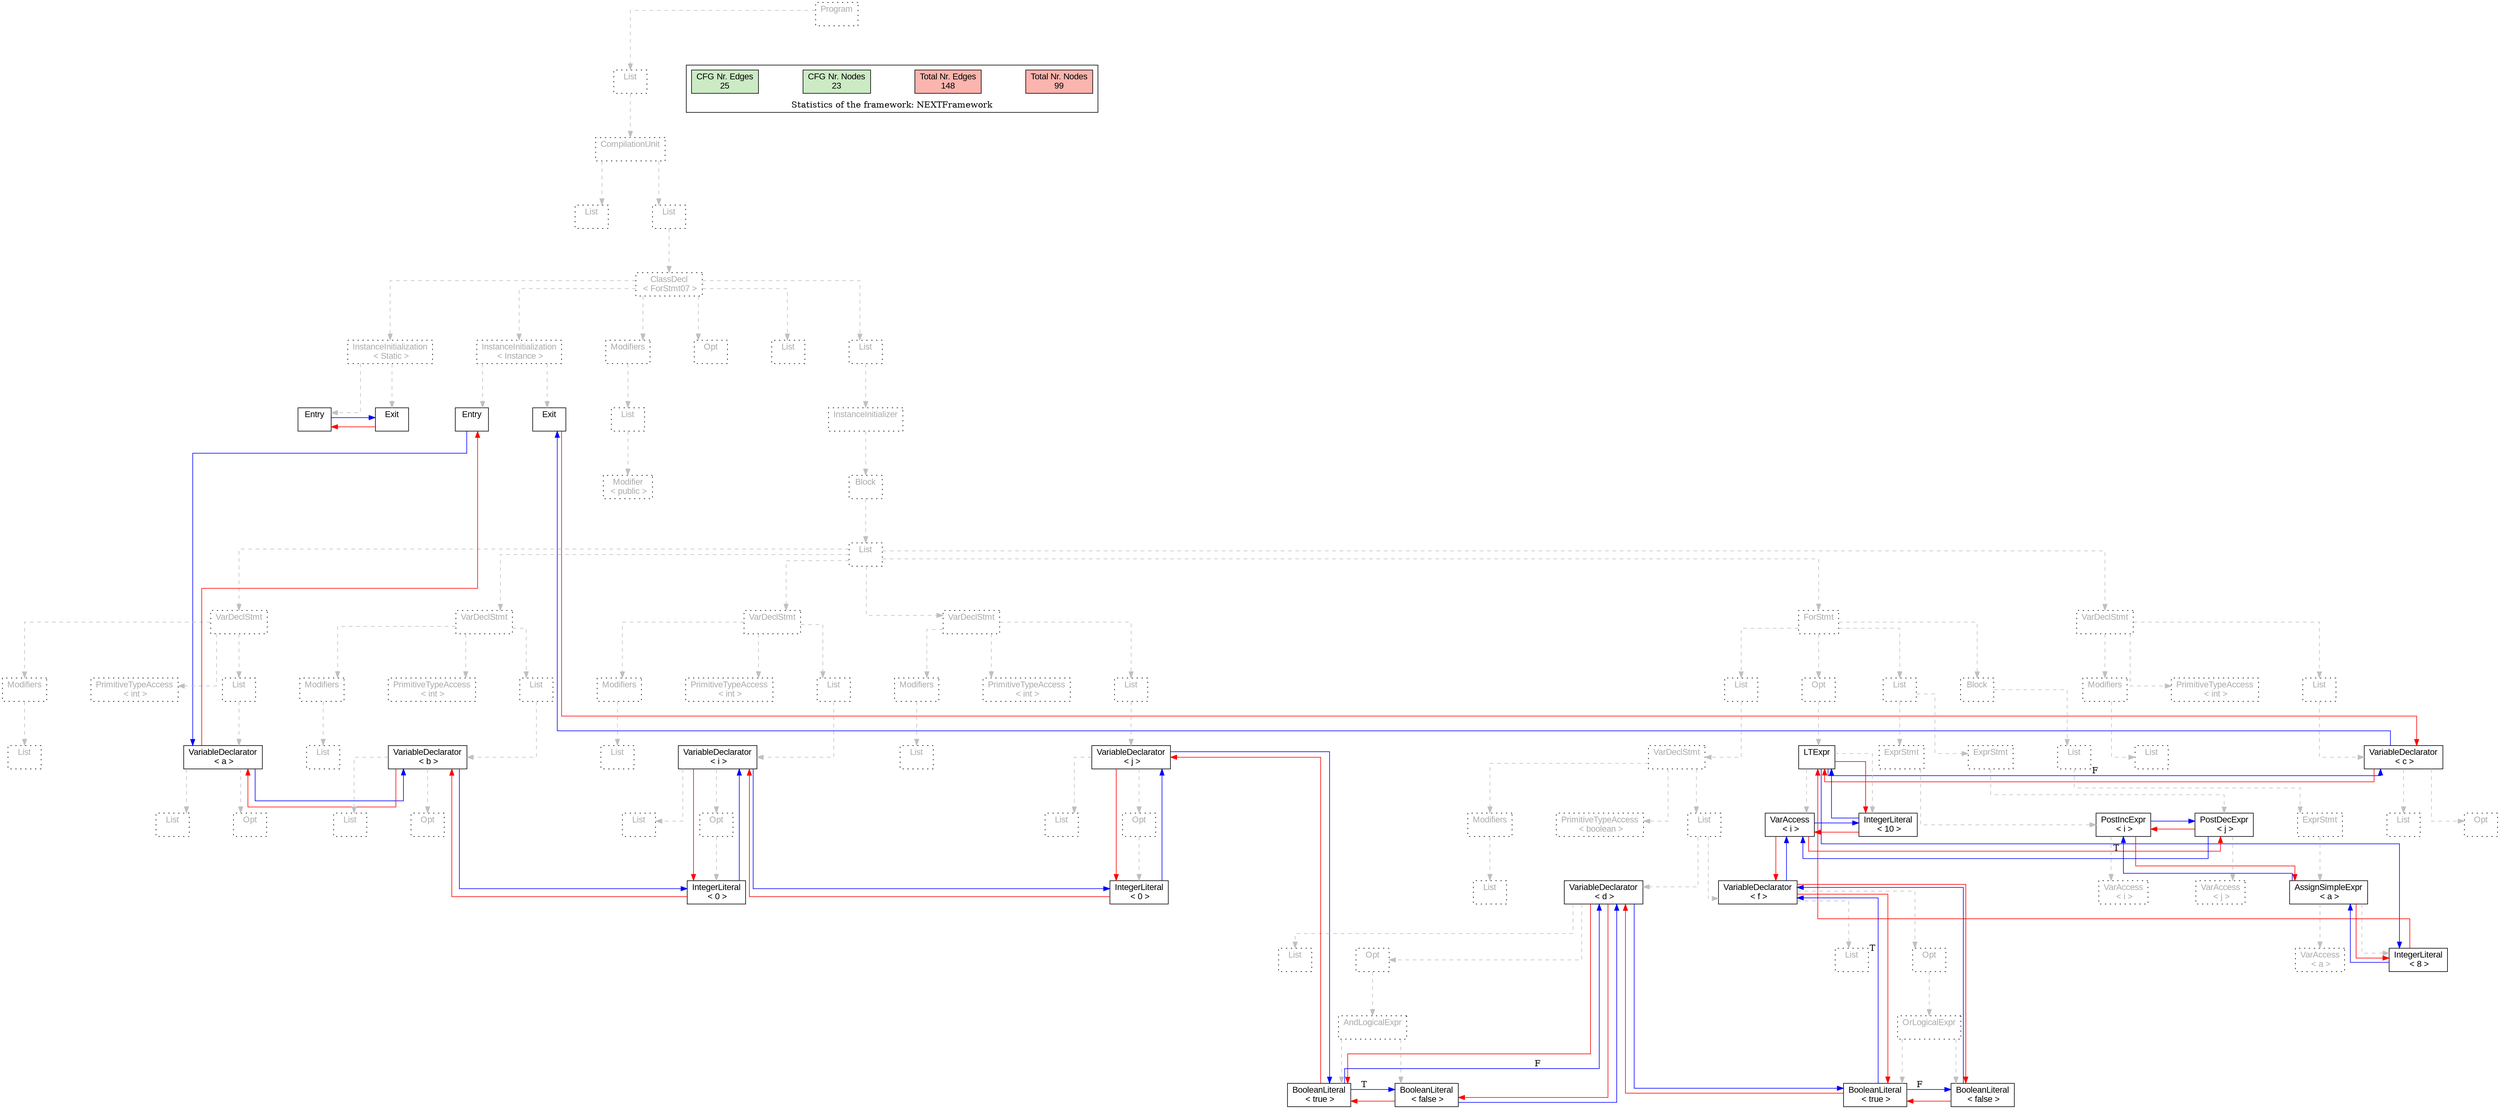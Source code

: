 digraph G {
graph [splines=ortho, nodesep="1", ranksep="1"]
node [shape=rect, fontname=Arial];
{ rank = same; "Program[0]"}
{ rank = same; "List[1]"}
{ rank = same; "CompilationUnit[2]"}
{ rank = same; "List[3]"; "List[4]"}
{ rank = same; "ClassDecl[5]"}
{ rank = same; "Modifiers[22]"; "Opt[25]"; "List[26]"; "List[27]"; "InstanceInitialization[6]"; "InstanceInitialization[14]"}
{ rank = same; "List[23]"; "InstanceInitializer[28]"; "Entry[7]"; "Exit[8]"; "Entry[15]"; "Exit[16]"}
{ rank = same; "Modifier[24]"; "Block[29]"}
{ rank = same; "List[30]"}
{ rank = same; "VarDeclStmt[31]"; "VarDeclStmt[39]"; "VarDeclStmt[47]"; "VarDeclStmt[56]"; "ForStmt[65]"; "VarDeclStmt[101]"}
{ rank = same; "Modifiers[32]"; "PrimitiveTypeAccess[34]"; "List[35]"; "Modifiers[40]"; "PrimitiveTypeAccess[42]"; "List[43]"; "Modifiers[48]"; "PrimitiveTypeAccess[50]"; "List[51]"; "Modifiers[57]"; "PrimitiveTypeAccess[59]"; "List[60]"; "List[66]"; "Opt[84]"; "List[88]"; "Block[95]"; "Modifiers[102]"; "PrimitiveTypeAccess[104]"; "List[105]"}
{ rank = same; "List[33]"; "VariableDeclarator[36]"; "List[41]"; "VariableDeclarator[44]"; "List[49]"; "VariableDeclarator[52]"; "List[58]"; "VariableDeclarator[61]"; "VarDeclStmt[67]"; "LTExpr[85]"; "ExprStmt[89]"; "ExprStmt[92]"; "List[96]"; "List[103]"; "VariableDeclarator[106]"}
{ rank = same; "List[37]"; "Opt[38]"; "List[45]"; "Opt[46]"; "List[53]"; "Opt[54]"; "List[62]"; "Opt[63]"; "Modifiers[68]"; "PrimitiveTypeAccess[70]"; "List[71]"; "VarAccess[86]"; "IntegerLiteral[87]"; "PostIncExpr[90]"; "PostDecExpr[93]"; "ExprStmt[97]"; "List[107]"; "Opt[108]"}
{ rank = same; "IntegerLiteral[55]"; "IntegerLiteral[64]"; "List[69]"; "VariableDeclarator[72]"; "VariableDeclarator[78]"; "VarAccess[91]"; "VarAccess[94]"; "AssignSimpleExpr[98]"}
{ rank = same; "List[73]"; "Opt[74]"; "List[79]"; "Opt[80]"; "VarAccess[99]"; "IntegerLiteral[100]"}
{ rank = same; "AndLogicalExpr[75]"; "OrLogicalExpr[81]"}
{ rank = same; "BooleanLiteral[76]"; "BooleanLiteral[77]"; "BooleanLiteral[82]"; "BooleanLiteral[83]"}
"Program[0]" [label="Program\n ", style= dotted   fillcolor="#eeeeee" fontcolor="#aaaaaa"  ]
"List[1]" [label="List\n ", style= dotted   fillcolor="#eeeeee" fontcolor="#aaaaaa"  ]
"CompilationUnit[2]" [label="CompilationUnit\n ", style= dotted   fillcolor="#eeeeee" fontcolor="#aaaaaa"  ]
"List[3]" [label="List\n ", style= dotted   fillcolor="#eeeeee" fontcolor="#aaaaaa"  ]
"List[4]" [label="List\n ", style= dotted   fillcolor="#eeeeee" fontcolor="#aaaaaa"  ]
"ClassDecl[5]" [label="ClassDecl\n < ForStmt07 >", style= dotted   fillcolor="#eeeeee" fontcolor="#aaaaaa"  ]
"Modifiers[22]" [label="Modifiers\n ", style= dotted   fillcolor="#eeeeee" fontcolor="#aaaaaa"  ]
"List[23]" [label="List\n ", style= dotted   fillcolor="#eeeeee" fontcolor="#aaaaaa"  ]
"Modifier[24]" [label="Modifier\n < public >", style= dotted   fillcolor="#eeeeee" fontcolor="#aaaaaa"  ]
"Opt[25]" [label="Opt\n ", style= dotted   fillcolor="#eeeeee" fontcolor="#aaaaaa"  ]
"List[26]" [label="List\n ", style= dotted   fillcolor="#eeeeee" fontcolor="#aaaaaa"  ]
"List[27]" [label="List\n ", style= dotted   fillcolor="#eeeeee" fontcolor="#aaaaaa"  ]
"InstanceInitializer[28]" [label="InstanceInitializer\n ", style= dotted   fillcolor="#eeeeee" fontcolor="#aaaaaa"  ]
"Block[29]" [label="Block\n ", style= dotted   fillcolor="#eeeeee" fontcolor="#aaaaaa"  ]
"List[30]" [label="List\n ", style= dotted   fillcolor="#eeeeee" fontcolor="#aaaaaa"  ]
"VarDeclStmt[31]" [label="VarDeclStmt\n ", style= dotted   fillcolor="#eeeeee" fontcolor="#aaaaaa"  ]
"Modifiers[32]" [label="Modifiers\n ", style= dotted   fillcolor="#eeeeee" fontcolor="#aaaaaa"  ]
"List[33]" [label="List\n ", style= dotted   fillcolor="#eeeeee" fontcolor="#aaaaaa"  ]
"PrimitiveTypeAccess[34]" [label="PrimitiveTypeAccess\n < int >", style= dotted   fillcolor="#eeeeee" fontcolor="#aaaaaa"  ]
"List[35]" [label="List\n ", style= dotted   fillcolor="#eeeeee" fontcolor="#aaaaaa"  ]
"VariableDeclarator[36]" [label="VariableDeclarator\n < a >", fillcolor=white   style=filled  ]
"List[37]" [label="List\n ", style= dotted   fillcolor="#eeeeee" fontcolor="#aaaaaa"  ]
"Opt[38]" [label="Opt\n ", style= dotted   fillcolor="#eeeeee" fontcolor="#aaaaaa"  ]
"VarDeclStmt[39]" [label="VarDeclStmt\n ", style= dotted   fillcolor="#eeeeee" fontcolor="#aaaaaa"  ]
"Modifiers[40]" [label="Modifiers\n ", style= dotted   fillcolor="#eeeeee" fontcolor="#aaaaaa"  ]
"List[41]" [label="List\n ", style= dotted   fillcolor="#eeeeee" fontcolor="#aaaaaa"  ]
"PrimitiveTypeAccess[42]" [label="PrimitiveTypeAccess\n < int >", style= dotted   fillcolor="#eeeeee" fontcolor="#aaaaaa"  ]
"List[43]" [label="List\n ", style= dotted   fillcolor="#eeeeee" fontcolor="#aaaaaa"  ]
"VariableDeclarator[44]" [label="VariableDeclarator\n < b >", fillcolor=white   style=filled  ]
"List[45]" [label="List\n ", style= dotted   fillcolor="#eeeeee" fontcolor="#aaaaaa"  ]
"Opt[46]" [label="Opt\n ", style= dotted   fillcolor="#eeeeee" fontcolor="#aaaaaa"  ]
"VarDeclStmt[47]" [label="VarDeclStmt\n ", style= dotted   fillcolor="#eeeeee" fontcolor="#aaaaaa"  ]
"Modifiers[48]" [label="Modifiers\n ", style= dotted   fillcolor="#eeeeee" fontcolor="#aaaaaa"  ]
"List[49]" [label="List\n ", style= dotted   fillcolor="#eeeeee" fontcolor="#aaaaaa"  ]
"PrimitiveTypeAccess[50]" [label="PrimitiveTypeAccess\n < int >", style= dotted   fillcolor="#eeeeee" fontcolor="#aaaaaa"  ]
"List[51]" [label="List\n ", style= dotted   fillcolor="#eeeeee" fontcolor="#aaaaaa"  ]
"VariableDeclarator[52]" [label="VariableDeclarator\n < i >", fillcolor=white   style=filled  ]
"List[53]" [label="List\n ", style= dotted   fillcolor="#eeeeee" fontcolor="#aaaaaa"  ]
"Opt[54]" [label="Opt\n ", style= dotted   fillcolor="#eeeeee" fontcolor="#aaaaaa"  ]
"IntegerLiteral[55]" [label="IntegerLiteral\n < 0 >", fillcolor=white   style=filled  ]
"VarDeclStmt[56]" [label="VarDeclStmt\n ", style= dotted   fillcolor="#eeeeee" fontcolor="#aaaaaa"  ]
"Modifiers[57]" [label="Modifiers\n ", style= dotted   fillcolor="#eeeeee" fontcolor="#aaaaaa"  ]
"List[58]" [label="List\n ", style= dotted   fillcolor="#eeeeee" fontcolor="#aaaaaa"  ]
"PrimitiveTypeAccess[59]" [label="PrimitiveTypeAccess\n < int >", style= dotted   fillcolor="#eeeeee" fontcolor="#aaaaaa"  ]
"List[60]" [label="List\n ", style= dotted   fillcolor="#eeeeee" fontcolor="#aaaaaa"  ]
"VariableDeclarator[61]" [label="VariableDeclarator\n < j >", fillcolor=white   style=filled  ]
"List[62]" [label="List\n ", style= dotted   fillcolor="#eeeeee" fontcolor="#aaaaaa"  ]
"Opt[63]" [label="Opt\n ", style= dotted   fillcolor="#eeeeee" fontcolor="#aaaaaa"  ]
"IntegerLiteral[64]" [label="IntegerLiteral\n < 0 >", fillcolor=white   style=filled  ]
"ForStmt[65]" [label="ForStmt\n ", style= dotted   fillcolor="#eeeeee" fontcolor="#aaaaaa"  ]
"List[66]" [label="List\n ", style= dotted   fillcolor="#eeeeee" fontcolor="#aaaaaa"  ]
"VarDeclStmt[67]" [label="VarDeclStmt\n ", style= dotted   fillcolor="#eeeeee" fontcolor="#aaaaaa"  ]
"Modifiers[68]" [label="Modifiers\n ", style= dotted   fillcolor="#eeeeee" fontcolor="#aaaaaa"  ]
"List[69]" [label="List\n ", style= dotted   fillcolor="#eeeeee" fontcolor="#aaaaaa"  ]
"PrimitiveTypeAccess[70]" [label="PrimitiveTypeAccess\n < boolean >", style= dotted   fillcolor="#eeeeee" fontcolor="#aaaaaa"  ]
"List[71]" [label="List\n ", style= dotted   fillcolor="#eeeeee" fontcolor="#aaaaaa"  ]
"VariableDeclarator[72]" [label="VariableDeclarator\n < d >", fillcolor=white   style=filled  ]
"List[73]" [label="List\n ", style= dotted   fillcolor="#eeeeee" fontcolor="#aaaaaa"  ]
"Opt[74]" [label="Opt\n ", style= dotted   fillcolor="#eeeeee" fontcolor="#aaaaaa"  ]
"AndLogicalExpr[75]" [label="AndLogicalExpr\n ", style= dotted   fillcolor="#eeeeee" fontcolor="#aaaaaa"  ]
"BooleanLiteral[76]" [label="BooleanLiteral\n < true >", fillcolor=white   style=filled  ]
"BooleanLiteral[77]" [label="BooleanLiteral\n < false >", fillcolor=white   style=filled  ]
"VariableDeclarator[78]" [label="VariableDeclarator\n < f >", fillcolor=white   style=filled  ]
"List[79]" [label="List\n ", style= dotted   fillcolor="#eeeeee" fontcolor="#aaaaaa"  ]
"Opt[80]" [label="Opt\n ", style= dotted   fillcolor="#eeeeee" fontcolor="#aaaaaa"  ]
"OrLogicalExpr[81]" [label="OrLogicalExpr\n ", style= dotted   fillcolor="#eeeeee" fontcolor="#aaaaaa"  ]
"BooleanLiteral[82]" [label="BooleanLiteral\n < true >", fillcolor=white   style=filled  ]
"BooleanLiteral[83]" [label="BooleanLiteral\n < false >", fillcolor=white   style=filled  ]
"Opt[84]" [label="Opt\n ", style= dotted   fillcolor="#eeeeee" fontcolor="#aaaaaa"  ]
"LTExpr[85]" [label="LTExpr\n ", fillcolor=white   style=filled  ]
"VarAccess[86]" [label="VarAccess\n < i >", fillcolor=white   style=filled  ]
"IntegerLiteral[87]" [label="IntegerLiteral\n < 10 >", fillcolor=white   style=filled  ]
"List[88]" [label="List\n ", style= dotted   fillcolor="#eeeeee" fontcolor="#aaaaaa"  ]
"ExprStmt[89]" [label="ExprStmt\n ", style= dotted   fillcolor="#eeeeee" fontcolor="#aaaaaa"  ]
"PostIncExpr[90]" [label="PostIncExpr\n < i >", fillcolor=white   style=filled  ]
"VarAccess[91]" [label="VarAccess\n < i >", style= dotted   fillcolor="#eeeeee" fontcolor="#aaaaaa"  ]
"ExprStmt[92]" [label="ExprStmt\n ", style= dotted   fillcolor="#eeeeee" fontcolor="#aaaaaa"  ]
"PostDecExpr[93]" [label="PostDecExpr\n < j >", fillcolor=white   style=filled  ]
"VarAccess[94]" [label="VarAccess\n < j >", style= dotted   fillcolor="#eeeeee" fontcolor="#aaaaaa"  ]
"Block[95]" [label="Block\n ", style= dotted   fillcolor="#eeeeee" fontcolor="#aaaaaa"  ]
"List[96]" [label="List\n ", style= dotted   fillcolor="#eeeeee" fontcolor="#aaaaaa"  ]
"ExprStmt[97]" [label="ExprStmt\n ", style= dotted   fillcolor="#eeeeee" fontcolor="#aaaaaa"  ]
"AssignSimpleExpr[98]" [label="AssignSimpleExpr\n < a >", fillcolor=white   style=filled  ]
"VarAccess[99]" [label="VarAccess\n < a >", style= dotted   fillcolor="#eeeeee" fontcolor="#aaaaaa"  ]
"IntegerLiteral[100]" [label="IntegerLiteral\n < 8 >", fillcolor=white   style=filled  ]
"VarDeclStmt[101]" [label="VarDeclStmt\n ", style= dotted   fillcolor="#eeeeee" fontcolor="#aaaaaa"  ]
"Modifiers[102]" [label="Modifiers\n ", style= dotted   fillcolor="#eeeeee" fontcolor="#aaaaaa"  ]
"List[103]" [label="List\n ", style= dotted   fillcolor="#eeeeee" fontcolor="#aaaaaa"  ]
"PrimitiveTypeAccess[104]" [label="PrimitiveTypeAccess\n < int >", style= dotted   fillcolor="#eeeeee" fontcolor="#aaaaaa"  ]
"List[105]" [label="List\n ", style= dotted   fillcolor="#eeeeee" fontcolor="#aaaaaa"  ]
"VariableDeclarator[106]" [label="VariableDeclarator\n < c >", fillcolor=white   style=filled  ]
"List[107]" [label="List\n ", style= dotted   fillcolor="#eeeeee" fontcolor="#aaaaaa"  ]
"Opt[108]" [label="Opt\n ", style= dotted   fillcolor="#eeeeee" fontcolor="#aaaaaa"  ]
"InstanceInitialization[6]" [label="InstanceInitialization\n < Instance >", style= dotted   fillcolor="#eeeeee" fontcolor="#aaaaaa"  ]
"Entry[7]" [label="Entry\n ", fillcolor=white   style=filled  ]
"Exit[8]" [label="Exit\n ", fillcolor=white   style=filled  ]
"InstanceInitialization[14]" [label="InstanceInitialization\n < Static >", style= dotted   fillcolor="#eeeeee" fontcolor="#aaaaaa"  ]
"Entry[15]" [label="Entry\n ", fillcolor=white   style=filled  ]
"Exit[16]" [label="Exit\n ", fillcolor=white   style=filled  ]
"CompilationUnit[2]" -> "List[3]" [style=dashed, color=gray]
"List[23]" -> "Modifier[24]" [style=dashed, color=gray]
"Modifiers[22]" -> "List[23]" [style=dashed, color=gray]
"ClassDecl[5]" -> "Modifiers[22]" [style=dashed, color=gray]
"ClassDecl[5]" -> "Opt[25]" [style=dashed, color=gray]
"ClassDecl[5]" -> "List[26]" [style=dashed, color=gray]
"Modifiers[32]" -> "List[33]" [style=dashed, color=gray]
"VarDeclStmt[31]" -> "Modifiers[32]" [style=dashed, color=gray]
"VarDeclStmt[31]" -> "PrimitiveTypeAccess[34]" [style=dashed, color=gray]
"VariableDeclarator[36]" -> "List[37]" [style=dashed, color=gray]
"VariableDeclarator[36]" -> "Opt[38]" [style=dashed, color=gray]
"List[35]" -> "VariableDeclarator[36]" [style=dashed, color=gray]
"VarDeclStmt[31]" -> "List[35]" [style=dashed, color=gray]
"List[30]" -> "VarDeclStmt[31]" [style=dashed, color=gray]
"Modifiers[40]" -> "List[41]" [style=dashed, color=gray]
"VarDeclStmt[39]" -> "Modifiers[40]" [style=dashed, color=gray]
"VarDeclStmt[39]" -> "PrimitiveTypeAccess[42]" [style=dashed, color=gray]
"VariableDeclarator[44]" -> "List[45]" [style=dashed, color=gray]
"VariableDeclarator[44]" -> "Opt[46]" [style=dashed, color=gray]
"List[43]" -> "VariableDeclarator[44]" [style=dashed, color=gray]
"VarDeclStmt[39]" -> "List[43]" [style=dashed, color=gray]
"List[30]" -> "VarDeclStmt[39]" [style=dashed, color=gray]
"Modifiers[48]" -> "List[49]" [style=dashed, color=gray]
"VarDeclStmt[47]" -> "Modifiers[48]" [style=dashed, color=gray]
"VarDeclStmt[47]" -> "PrimitiveTypeAccess[50]" [style=dashed, color=gray]
"VariableDeclarator[52]" -> "List[53]" [style=dashed, color=gray]
"Opt[54]" -> "IntegerLiteral[55]" [style=dashed, color=gray]
"VariableDeclarator[52]" -> "Opt[54]" [style=dashed, color=gray]
"List[51]" -> "VariableDeclarator[52]" [style=dashed, color=gray]
"VarDeclStmt[47]" -> "List[51]" [style=dashed, color=gray]
"List[30]" -> "VarDeclStmt[47]" [style=dashed, color=gray]
"Modifiers[57]" -> "List[58]" [style=dashed, color=gray]
"VarDeclStmt[56]" -> "Modifiers[57]" [style=dashed, color=gray]
"VarDeclStmt[56]" -> "PrimitiveTypeAccess[59]" [style=dashed, color=gray]
"VariableDeclarator[61]" -> "List[62]" [style=dashed, color=gray]
"Opt[63]" -> "IntegerLiteral[64]" [style=dashed, color=gray]
"VariableDeclarator[61]" -> "Opt[63]" [style=dashed, color=gray]
"List[60]" -> "VariableDeclarator[61]" [style=dashed, color=gray]
"VarDeclStmt[56]" -> "List[60]" [style=dashed, color=gray]
"List[30]" -> "VarDeclStmt[56]" [style=dashed, color=gray]
"Modifiers[68]" -> "List[69]" [style=dashed, color=gray]
"VarDeclStmt[67]" -> "Modifiers[68]" [style=dashed, color=gray]
"VarDeclStmt[67]" -> "PrimitiveTypeAccess[70]" [style=dashed, color=gray]
"VariableDeclarator[72]" -> "List[73]" [style=dashed, color=gray]
"AndLogicalExpr[75]" -> "BooleanLiteral[76]" [style=dashed, color=gray]
"AndLogicalExpr[75]" -> "BooleanLiteral[77]" [style=dashed, color=gray]
"Opt[74]" -> "AndLogicalExpr[75]" [style=dashed, color=gray]
"VariableDeclarator[72]" -> "Opt[74]" [style=dashed, color=gray]
"List[71]" -> "VariableDeclarator[72]" [style=dashed, color=gray]
"VariableDeclarator[78]" -> "List[79]" [style=dashed, color=gray]
"OrLogicalExpr[81]" -> "BooleanLiteral[82]" [style=dashed, color=gray]
"OrLogicalExpr[81]" -> "BooleanLiteral[83]" [style=dashed, color=gray]
"Opt[80]" -> "OrLogicalExpr[81]" [style=dashed, color=gray]
"VariableDeclarator[78]" -> "Opt[80]" [style=dashed, color=gray]
"List[71]" -> "VariableDeclarator[78]" [style=dashed, color=gray]
"VarDeclStmt[67]" -> "List[71]" [style=dashed, color=gray]
"List[66]" -> "VarDeclStmt[67]" [style=dashed, color=gray]
"ForStmt[65]" -> "List[66]" [style=dashed, color=gray]
"LTExpr[85]" -> "VarAccess[86]" [style=dashed, color=gray]
"LTExpr[85]" -> "IntegerLiteral[87]" [style=dashed, color=gray]
"Opt[84]" -> "LTExpr[85]" [style=dashed, color=gray]
"ForStmt[65]" -> "Opt[84]" [style=dashed, color=gray]
"PostIncExpr[90]" -> "VarAccess[91]" [style=dashed, color=gray]
"ExprStmt[89]" -> "PostIncExpr[90]" [style=dashed, color=gray]
"List[88]" -> "ExprStmt[89]" [style=dashed, color=gray]
"PostDecExpr[93]" -> "VarAccess[94]" [style=dashed, color=gray]
"ExprStmt[92]" -> "PostDecExpr[93]" [style=dashed, color=gray]
"List[88]" -> "ExprStmt[92]" [style=dashed, color=gray]
"ForStmt[65]" -> "List[88]" [style=dashed, color=gray]
"AssignSimpleExpr[98]" -> "VarAccess[99]" [style=dashed, color=gray]
"AssignSimpleExpr[98]" -> "IntegerLiteral[100]" [style=dashed, color=gray]
"ExprStmt[97]" -> "AssignSimpleExpr[98]" [style=dashed, color=gray]
"List[96]" -> "ExprStmt[97]" [style=dashed, color=gray]
"Block[95]" -> "List[96]" [style=dashed, color=gray]
"ForStmt[65]" -> "Block[95]" [style=dashed, color=gray]
"List[30]" -> "ForStmt[65]" [style=dashed, color=gray]
"Modifiers[102]" -> "List[103]" [style=dashed, color=gray]
"VarDeclStmt[101]" -> "Modifiers[102]" [style=dashed, color=gray]
"VarDeclStmt[101]" -> "PrimitiveTypeAccess[104]" [style=dashed, color=gray]
"VariableDeclarator[106]" -> "List[107]" [style=dashed, color=gray]
"VariableDeclarator[106]" -> "Opt[108]" [style=dashed, color=gray]
"List[105]" -> "VariableDeclarator[106]" [style=dashed, color=gray]
"VarDeclStmt[101]" -> "List[105]" [style=dashed, color=gray]
"List[30]" -> "VarDeclStmt[101]" [style=dashed, color=gray]
"Block[29]" -> "List[30]" [style=dashed, color=gray]
"InstanceInitializer[28]" -> "Block[29]" [style=dashed, color=gray]
"List[27]" -> "InstanceInitializer[28]" [style=dashed, color=gray]
"ClassDecl[5]" -> "List[27]" [style=dashed, color=gray]
"InstanceInitialization[6]" -> "Entry[7]" [style=dashed, color=gray]
"InstanceInitialization[6]" -> "Exit[8]" [style=dashed, color=gray]
"InstanceInitialization[14]" -> "Entry[15]" [style=dashed, color=gray]
"InstanceInitialization[14]" -> "Exit[16]" [style=dashed, color=gray]
"ClassDecl[5]" -> "InstanceInitialization[6]" [style=dashed, color=gray]
"ClassDecl[5]" -> "InstanceInitialization[14]" [style=dashed, color=gray]
"List[4]" -> "ClassDecl[5]" [style=dashed, color=gray]
"CompilationUnit[2]" -> "List[4]" [style=dashed, color=gray]
"List[1]" -> "CompilationUnit[2]" [style=dashed, color=gray]
"Program[0]" -> "List[1]" [style=dashed, color=gray]
"Exit[16]" -> "Entry[15]" [color=red, constraint=false]
"Entry[15]" -> "Exit[16]" [color=blue, constraint=false, xlabel=" "] 
"PostDecExpr[93]" -> "VarAccess[86]" [color=blue, constraint=false, xlabel=" "] 
"PostDecExpr[93]" -> "PostIncExpr[90]" [color=red, constraint=false]
"PostIncExpr[90]" -> "PostDecExpr[93]" [color=blue, constraint=false, xlabel=" "] 
"PostIncExpr[90]" -> "AssignSimpleExpr[98]" [color=red, constraint=false]
"AssignSimpleExpr[98]" -> "PostIncExpr[90]" [color=blue, constraint=false, xlabel=" "] 
"AssignSimpleExpr[98]" -> "IntegerLiteral[100]" [color=red, constraint=false]
"IntegerLiteral[100]" -> "AssignSimpleExpr[98]" [color=blue, constraint=false, xlabel=" "] 
"IntegerLiteral[100]" -> "LTExpr[85]" [color=red, constraint=false]
"Exit[8]" -> "VariableDeclarator[106]" [color=red, constraint=false]
"VariableDeclarator[106]" -> "Exit[8]" [color=blue, constraint=false, xlabel=" "] 
"VariableDeclarator[106]" -> "LTExpr[85]" [color=red, constraint=false]
"LTExpr[85]" -> "IntegerLiteral[100]" [color=blue, constraint=false, xlabel="T "] 
"LTExpr[85]" -> "VariableDeclarator[106]" [color=blue, constraint=false, xlabel="F "] 
"LTExpr[85]" -> "IntegerLiteral[87]" [color=red, constraint=false]
"IntegerLiteral[87]" -> "LTExpr[85]" [color=blue, constraint=false, xlabel=" "] 
"IntegerLiteral[87]" -> "VarAccess[86]" [color=red, constraint=false]
"VarAccess[86]" -> "IntegerLiteral[87]" [color=blue, constraint=false, xlabel=" "] 
"VarAccess[86]" -> "VariableDeclarator[78]" [color=red, constraint=false]
"VarAccess[86]" -> "PostDecExpr[93]" [color=red, constraint=false]
"VariableDeclarator[78]" -> "VarAccess[86]" [color=blue, constraint=false, xlabel=" "] 
"VariableDeclarator[78]" -> "BooleanLiteral[82]" [color=red, constraint=false]
"VariableDeclarator[78]" -> "BooleanLiteral[83]" [color=red, constraint=false]
"BooleanLiteral[83]" -> "VariableDeclarator[78]" [color=blue, constraint=false, xlabel=" "] 
"BooleanLiteral[83]" -> "BooleanLiteral[82]" [color=red, constraint=false]
"BooleanLiteral[82]" -> "VariableDeclarator[78]" [color=blue, constraint=false, xlabel="T "] 
"BooleanLiteral[82]" -> "BooleanLiteral[83]" [color=blue, constraint=false, xlabel="F "] 
"BooleanLiteral[82]" -> "VariableDeclarator[72]" [color=red, constraint=false]
"VariableDeclarator[72]" -> "BooleanLiteral[82]" [color=blue, constraint=false, xlabel=" "] 
"VariableDeclarator[72]" -> "BooleanLiteral[76]" [color=red, constraint=false]
"VariableDeclarator[72]" -> "BooleanLiteral[77]" [color=red, constraint=false]
"BooleanLiteral[77]" -> "VariableDeclarator[72]" [color=blue, constraint=false, xlabel=" "] 
"BooleanLiteral[77]" -> "BooleanLiteral[76]" [color=red, constraint=false]
"BooleanLiteral[76]" -> "BooleanLiteral[77]" [color=blue, constraint=false, xlabel="T "] 
"BooleanLiteral[76]" -> "VariableDeclarator[72]" [color=blue, constraint=false, xlabel="F "] 
"BooleanLiteral[76]" -> "VariableDeclarator[61]" [color=red, constraint=false]
"VariableDeclarator[61]" -> "BooleanLiteral[76]" [color=blue, constraint=false, xlabel=" "] 
"VariableDeclarator[61]" -> "IntegerLiteral[64]" [color=red, constraint=false]
"IntegerLiteral[64]" -> "VariableDeclarator[61]" [color=blue, constraint=false, xlabel=" "] 
"IntegerLiteral[64]" -> "VariableDeclarator[52]" [color=red, constraint=false]
"VariableDeclarator[52]" -> "IntegerLiteral[64]" [color=blue, constraint=false, xlabel=" "] 
"VariableDeclarator[52]" -> "IntegerLiteral[55]" [color=red, constraint=false]
"IntegerLiteral[55]" -> "VariableDeclarator[52]" [color=blue, constraint=false, xlabel=" "] 
"IntegerLiteral[55]" -> "VariableDeclarator[44]" [color=red, constraint=false]
"VariableDeclarator[44]" -> "IntegerLiteral[55]" [color=blue, constraint=false, xlabel=" "] 
"VariableDeclarator[44]" -> "VariableDeclarator[36]" [color=red, constraint=false]
"VariableDeclarator[36]" -> "VariableDeclarator[44]" [color=blue, constraint=false, xlabel=" "] 
"VariableDeclarator[36]" -> "Entry[7]" [color=red, constraint=false]
"Entry[7]" -> "VariableDeclarator[36]" [color=blue, constraint=false, xlabel=" "] 
"List[3]" -> "List[4]" [style=invis]
"InstanceInitialization[14]" -> "InstanceInitialization[6]" -> "Modifiers[22]" -> "Opt[25]" -> "List[26]" -> "List[27]" [style=invis]
"VarDeclStmt[31]" -> "VarDeclStmt[39]" -> "VarDeclStmt[47]" -> "VarDeclStmt[56]" -> "ForStmt[65]" -> "VarDeclStmt[101]" [style=invis]
"Modifiers[32]" -> "PrimitiveTypeAccess[34]" -> "List[35]" [style=invis]
"List[37]" -> "Opt[38]" [style=invis]
"Modifiers[40]" -> "PrimitiveTypeAccess[42]" -> "List[43]" [style=invis]
"List[45]" -> "Opt[46]" [style=invis]
"Modifiers[48]" -> "PrimitiveTypeAccess[50]" -> "List[51]" [style=invis]
"List[53]" -> "Opt[54]" [style=invis]
"Modifiers[57]" -> "PrimitiveTypeAccess[59]" -> "List[60]" [style=invis]
"List[62]" -> "Opt[63]" [style=invis]
"List[66]" -> "Opt[84]" -> "List[88]" -> "Block[95]" [style=invis]
"Modifiers[68]" -> "PrimitiveTypeAccess[70]" -> "List[71]" [style=invis]
"VariableDeclarator[72]" -> "VariableDeclarator[78]" [style=invis]
"List[73]" -> "Opt[74]" [style=invis]
"BooleanLiteral[76]" -> "BooleanLiteral[77]" [style=invis]
"List[79]" -> "Opt[80]" [style=invis]
"BooleanLiteral[82]" -> "BooleanLiteral[83]" [style=invis]
"VarAccess[86]" -> "IntegerLiteral[87]" [style=invis]
"ExprStmt[89]" -> "ExprStmt[92]" [style=invis]
"VarAccess[99]" -> "IntegerLiteral[100]" [style=invis]
"Modifiers[102]" -> "PrimitiveTypeAccess[104]" -> "List[105]" [style=invis]
"List[107]" -> "Opt[108]" [style=invis]
"Entry[7]" -> "Exit[8]" [style=invis]
"Entry[15]" -> "Exit[16]" [style=invis]

subgraph cluster_legend {
{node [style=filled, fillcolor=1, colorscheme="pastel13"]
Nodes [label="Total Nr. Nodes
99", fillcolor=1]
Edges [label="Total Nr. Edges
148", fillcolor=1]
NodesCFG [label="CFG Nr. Nodes
23", fillcolor=3]
EdgesCFG [label="CFG Nr. Edges
25", fillcolor=3]
Nodes-> "Program[0]" -> NodesCFG  [style="invis"]
Edges -> "Program[0]" ->EdgesCFG [style="invis"]}
label = "Statistics of the framework: NEXTFramework"
style="solid"
ranksep=0.05
nodesep=0.01
labelloc = b
len=2
}}
